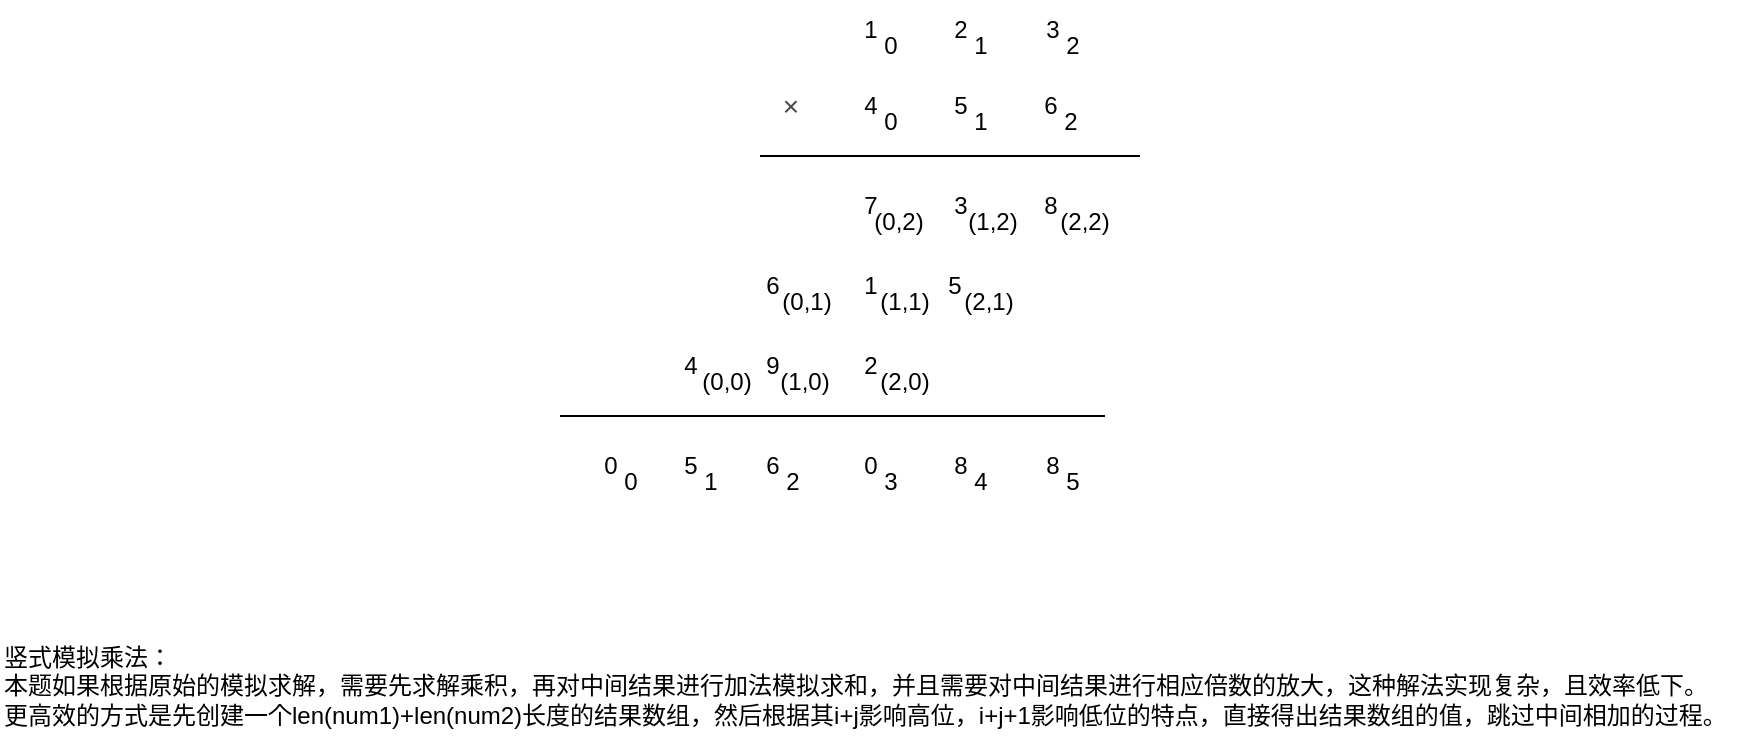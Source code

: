 <mxfile version="28.0.6">
  <diagram name="Page-1" id="Sn3ouR6_pgFDpvM0Edwg">
    <mxGraphModel dx="1678" dy="911" grid="1" gridSize="10" guides="1" tooltips="1" connect="1" arrows="1" fold="1" page="1" pageScale="1" pageWidth="1169" pageHeight="827" background="#ffffff" math="0" shadow="0">
      <root>
        <mxCell id="0" />
        <mxCell id="1" parent="0" />
        <mxCell id="9mqMH0u8qnxwxV-YiKMf-15" value="" style="endArrow=none;html=1;rounded=0;" edge="1" parent="1">
          <mxGeometry width="50" height="50" relative="1" as="geometry">
            <mxPoint x="524" y="305" as="sourcePoint" />
            <mxPoint x="714" y="305" as="targetPoint" />
          </mxGeometry>
        </mxCell>
        <mxCell id="9mqMH0u8qnxwxV-YiKMf-37" value="" style="endArrow=none;html=1;rounded=0;" edge="1" parent="1">
          <mxGeometry width="50" height="50" relative="1" as="geometry">
            <mxPoint x="424" y="435" as="sourcePoint" />
            <mxPoint x="696.5" y="435" as="targetPoint" />
          </mxGeometry>
        </mxCell>
        <mxCell id="9mqMH0u8qnxwxV-YiKMf-43" value="&lt;span style=&quot;color: rgb(71, 71, 71); font-family: Arial, sans-serif; font-size: 14px; text-align: start; text-wrap-mode: wrap; background-color: rgb(255, 255, 255);&quot;&gt;×&lt;/span&gt;" style="text;html=1;align=center;verticalAlign=middle;resizable=0;points=[];autosize=1;strokeColor=none;fillColor=none;" vertex="1" parent="1">
          <mxGeometry x="524" y="265" width="30" height="30" as="geometry" />
        </mxCell>
        <mxCell id="9mqMH0u8qnxwxV-YiKMf-49" value="8" style="text;html=1;align=center;verticalAlign=middle;resizable=0;points=[];autosize=1;strokeColor=none;fillColor=none;" vertex="1" parent="1">
          <mxGeometry x="609" y="445" width="30" height="30" as="geometry" />
        </mxCell>
        <mxCell id="9mqMH0u8qnxwxV-YiKMf-50" value="4" style="text;html=1;align=center;verticalAlign=middle;resizable=0;points=[];autosize=1;strokeColor=none;fillColor=none;" vertex="1" parent="1">
          <mxGeometry x="619" y="453" width="30" height="30" as="geometry" />
        </mxCell>
        <mxCell id="9mqMH0u8qnxwxV-YiKMf-55" value="5" style="text;html=1;align=center;verticalAlign=middle;resizable=0;points=[];autosize=1;strokeColor=none;fillColor=none;container=1;" vertex="1" parent="1">
          <mxGeometry x="474" y="445" width="30" height="30" as="geometry" />
        </mxCell>
        <mxCell id="9mqMH0u8qnxwxV-YiKMf-56" value="1" style="text;html=1;align=center;verticalAlign=middle;resizable=0;points=[];autosize=1;strokeColor=none;fillColor=none;" vertex="1" parent="1">
          <mxGeometry x="484" y="453" width="30" height="30" as="geometry" />
        </mxCell>
        <mxCell id="9mqMH0u8qnxwxV-YiKMf-57" value="6" style="text;html=1;align=center;verticalAlign=middle;resizable=0;points=[];autosize=1;strokeColor=none;fillColor=none;" vertex="1" parent="1">
          <mxGeometry x="514.5" y="445" width="30" height="30" as="geometry" />
        </mxCell>
        <mxCell id="9mqMH0u8qnxwxV-YiKMf-58" value="2" style="text;html=1;align=center;verticalAlign=middle;resizable=0;points=[];autosize=1;strokeColor=none;fillColor=none;container=1;" vertex="1" parent="1">
          <mxGeometry x="524.5" y="453" width="30" height="30" as="geometry" />
        </mxCell>
        <mxCell id="9mqMH0u8qnxwxV-YiKMf-60" value="" style="group" vertex="1" connectable="0" parent="1">
          <mxGeometry x="434" y="445" width="40" height="38" as="geometry" />
        </mxCell>
        <mxCell id="9mqMH0u8qnxwxV-YiKMf-53" value="0" style="text;html=1;align=center;verticalAlign=middle;resizable=0;points=[];autosize=1;strokeColor=none;fillColor=none;" vertex="1" parent="9mqMH0u8qnxwxV-YiKMf-60">
          <mxGeometry width="30" height="30" as="geometry" />
        </mxCell>
        <mxCell id="9mqMH0u8qnxwxV-YiKMf-54" value="0" style="text;html=1;align=center;verticalAlign=middle;resizable=0;points=[];autosize=1;strokeColor=none;fillColor=none;" vertex="1" parent="9mqMH0u8qnxwxV-YiKMf-60">
          <mxGeometry x="10" y="8" width="30" height="30" as="geometry" />
        </mxCell>
        <mxCell id="9mqMH0u8qnxwxV-YiKMf-61" value="" style="group" vertex="1" connectable="0" parent="1">
          <mxGeometry x="564" y="445" width="40" height="38" as="geometry" />
        </mxCell>
        <mxCell id="9mqMH0u8qnxwxV-YiKMf-47" value="0" style="text;html=1;align=center;verticalAlign=middle;resizable=0;points=[];autosize=1;strokeColor=none;fillColor=none;" vertex="1" parent="9mqMH0u8qnxwxV-YiKMf-61">
          <mxGeometry width="30" height="30" as="geometry" />
        </mxCell>
        <mxCell id="9mqMH0u8qnxwxV-YiKMf-48" value="3" style="text;html=1;align=center;verticalAlign=middle;resizable=0;points=[];autosize=1;strokeColor=none;fillColor=none;" vertex="1" parent="9mqMH0u8qnxwxV-YiKMf-61">
          <mxGeometry x="10" y="8" width="30" height="30" as="geometry" />
        </mxCell>
        <mxCell id="9mqMH0u8qnxwxV-YiKMf-62" value="" style="group" vertex="1" connectable="0" parent="1">
          <mxGeometry x="655" y="445" width="40" height="38" as="geometry" />
        </mxCell>
        <mxCell id="9mqMH0u8qnxwxV-YiKMf-51" value="8" style="text;html=1;align=center;verticalAlign=middle;resizable=0;points=[];autosize=1;strokeColor=none;fillColor=none;" vertex="1" parent="9mqMH0u8qnxwxV-YiKMf-62">
          <mxGeometry width="30" height="30" as="geometry" />
        </mxCell>
        <mxCell id="9mqMH0u8qnxwxV-YiKMf-52" value="5" style="text;html=1;align=center;verticalAlign=middle;resizable=0;points=[];autosize=1;strokeColor=none;fillColor=none;" vertex="1" parent="9mqMH0u8qnxwxV-YiKMf-62">
          <mxGeometry x="10" y="8" width="30" height="30" as="geometry" />
        </mxCell>
        <mxCell id="9mqMH0u8qnxwxV-YiKMf-63" value="" style="group" vertex="1" connectable="0" parent="1">
          <mxGeometry x="564" y="227" width="40" height="38" as="geometry" />
        </mxCell>
        <mxCell id="9mqMH0u8qnxwxV-YiKMf-1" value="1" style="text;html=1;align=center;verticalAlign=middle;resizable=0;points=[];autosize=1;strokeColor=none;fillColor=none;" vertex="1" parent="9mqMH0u8qnxwxV-YiKMf-63">
          <mxGeometry width="30" height="30" as="geometry" />
        </mxCell>
        <mxCell id="9mqMH0u8qnxwxV-YiKMf-4" value="0" style="text;html=1;align=center;verticalAlign=middle;resizable=0;points=[];autosize=1;strokeColor=none;fillColor=none;" vertex="1" parent="9mqMH0u8qnxwxV-YiKMf-63">
          <mxGeometry x="10" y="8" width="30" height="30" as="geometry" />
        </mxCell>
        <mxCell id="9mqMH0u8qnxwxV-YiKMf-64" value="" style="group" vertex="1" connectable="0" parent="1">
          <mxGeometry x="609" y="227" width="40" height="38" as="geometry" />
        </mxCell>
        <mxCell id="9mqMH0u8qnxwxV-YiKMf-5" value="2" style="text;html=1;align=center;verticalAlign=middle;resizable=0;points=[];autosize=1;strokeColor=none;fillColor=none;" vertex="1" parent="9mqMH0u8qnxwxV-YiKMf-64">
          <mxGeometry width="30" height="30" as="geometry" />
        </mxCell>
        <mxCell id="9mqMH0u8qnxwxV-YiKMf-6" value="1" style="text;html=1;align=center;verticalAlign=middle;resizable=0;points=[];autosize=1;strokeColor=none;fillColor=none;" vertex="1" parent="9mqMH0u8qnxwxV-YiKMf-64">
          <mxGeometry x="10" y="8" width="30" height="30" as="geometry" />
        </mxCell>
        <mxCell id="9mqMH0u8qnxwxV-YiKMf-65" value="" style="group" vertex="1" connectable="0" parent="1">
          <mxGeometry x="655" y="227" width="40" height="38" as="geometry" />
        </mxCell>
        <mxCell id="9mqMH0u8qnxwxV-YiKMf-7" value="3" style="text;html=1;align=center;verticalAlign=middle;resizable=0;points=[];autosize=1;strokeColor=none;fillColor=none;" vertex="1" parent="9mqMH0u8qnxwxV-YiKMf-65">
          <mxGeometry width="30" height="30" as="geometry" />
        </mxCell>
        <mxCell id="9mqMH0u8qnxwxV-YiKMf-8" value="2" style="text;html=1;align=center;verticalAlign=middle;resizable=0;points=[];autosize=1;strokeColor=none;fillColor=none;" vertex="1" parent="9mqMH0u8qnxwxV-YiKMf-65">
          <mxGeometry x="10" y="8" width="30" height="30" as="geometry" />
        </mxCell>
        <mxCell id="9mqMH0u8qnxwxV-YiKMf-66" value="" style="group" vertex="1" connectable="0" parent="1">
          <mxGeometry x="654" y="265" width="40" height="38" as="geometry" />
        </mxCell>
        <mxCell id="9mqMH0u8qnxwxV-YiKMf-13" value="6" style="text;html=1;align=center;verticalAlign=middle;resizable=0;points=[];autosize=1;strokeColor=none;fillColor=none;" vertex="1" parent="9mqMH0u8qnxwxV-YiKMf-66">
          <mxGeometry width="30" height="30" as="geometry" />
        </mxCell>
        <mxCell id="9mqMH0u8qnxwxV-YiKMf-14" value="2" style="text;html=1;align=center;verticalAlign=middle;resizable=0;points=[];autosize=1;strokeColor=none;fillColor=none;" vertex="1" parent="9mqMH0u8qnxwxV-YiKMf-66">
          <mxGeometry x="10" y="8" width="30" height="30" as="geometry" />
        </mxCell>
        <mxCell id="9mqMH0u8qnxwxV-YiKMf-67" value="" style="group" vertex="1" connectable="0" parent="1">
          <mxGeometry x="609" y="265" width="40" height="38" as="geometry" />
        </mxCell>
        <mxCell id="9mqMH0u8qnxwxV-YiKMf-11" value="5" style="text;html=1;align=center;verticalAlign=middle;resizable=0;points=[];autosize=1;strokeColor=none;fillColor=none;" vertex="1" parent="9mqMH0u8qnxwxV-YiKMf-67">
          <mxGeometry width="30" height="30" as="geometry" />
        </mxCell>
        <mxCell id="9mqMH0u8qnxwxV-YiKMf-12" value="1" style="text;html=1;align=center;verticalAlign=middle;resizable=0;points=[];autosize=1;strokeColor=none;fillColor=none;" vertex="1" parent="9mqMH0u8qnxwxV-YiKMf-67">
          <mxGeometry x="10" y="8" width="30" height="30" as="geometry" />
        </mxCell>
        <mxCell id="9mqMH0u8qnxwxV-YiKMf-68" value="" style="group" vertex="1" connectable="0" parent="1">
          <mxGeometry x="564" y="265" width="40" height="38" as="geometry" />
        </mxCell>
        <mxCell id="9mqMH0u8qnxwxV-YiKMf-9" value="4" style="text;html=1;align=center;verticalAlign=middle;resizable=0;points=[];autosize=1;strokeColor=none;fillColor=none;" vertex="1" parent="9mqMH0u8qnxwxV-YiKMf-68">
          <mxGeometry width="30" height="30" as="geometry" />
        </mxCell>
        <mxCell id="9mqMH0u8qnxwxV-YiKMf-10" value="0" style="text;html=1;align=center;verticalAlign=middle;resizable=0;points=[];autosize=1;strokeColor=none;fillColor=none;" vertex="1" parent="9mqMH0u8qnxwxV-YiKMf-68">
          <mxGeometry x="10" y="8" width="30" height="30" as="geometry" />
        </mxCell>
        <mxCell id="9mqMH0u8qnxwxV-YiKMf-69" value="" style="group" vertex="1" connectable="0" parent="1">
          <mxGeometry x="564" y="315" width="54" height="38" as="geometry" />
        </mxCell>
        <mxCell id="9mqMH0u8qnxwxV-YiKMf-16" value="7" style="text;html=1;align=center;verticalAlign=middle;resizable=0;points=[];autosize=1;strokeColor=none;fillColor=none;" vertex="1" parent="9mqMH0u8qnxwxV-YiKMf-69">
          <mxGeometry width="30" height="30" as="geometry" />
        </mxCell>
        <mxCell id="9mqMH0u8qnxwxV-YiKMf-17" value="(0,2)" style="text;html=1;align=center;verticalAlign=middle;resizable=0;points=[];autosize=1;strokeColor=none;fillColor=none;" vertex="1" parent="9mqMH0u8qnxwxV-YiKMf-69">
          <mxGeometry x="4" y="8" width="50" height="30" as="geometry" />
        </mxCell>
        <mxCell id="9mqMH0u8qnxwxV-YiKMf-70" value="" style="group" vertex="1" connectable="0" parent="1">
          <mxGeometry x="609" y="315" width="56" height="38" as="geometry" />
        </mxCell>
        <mxCell id="9mqMH0u8qnxwxV-YiKMf-18" value="3" style="text;html=1;align=center;verticalAlign=middle;resizable=0;points=[];autosize=1;strokeColor=none;fillColor=none;" vertex="1" parent="9mqMH0u8qnxwxV-YiKMf-70">
          <mxGeometry width="30" height="30" as="geometry" />
        </mxCell>
        <mxCell id="9mqMH0u8qnxwxV-YiKMf-19" value="(1,2)" style="text;html=1;align=center;verticalAlign=middle;resizable=0;points=[];autosize=1;strokeColor=none;fillColor=none;" vertex="1" parent="9mqMH0u8qnxwxV-YiKMf-70">
          <mxGeometry x="6" y="8" width="50" height="30" as="geometry" />
        </mxCell>
        <mxCell id="9mqMH0u8qnxwxV-YiKMf-71" value="" style="group" vertex="1" connectable="0" parent="1">
          <mxGeometry x="654" y="315" width="57" height="38" as="geometry" />
        </mxCell>
        <mxCell id="9mqMH0u8qnxwxV-YiKMf-20" value="8" style="text;html=1;align=center;verticalAlign=middle;resizable=0;points=[];autosize=1;strokeColor=none;fillColor=none;" vertex="1" parent="9mqMH0u8qnxwxV-YiKMf-71">
          <mxGeometry width="30" height="30" as="geometry" />
        </mxCell>
        <mxCell id="9mqMH0u8qnxwxV-YiKMf-21" value="(2,2)" style="text;html=1;align=center;verticalAlign=middle;resizable=0;points=[];autosize=1;strokeColor=none;fillColor=none;" vertex="1" parent="9mqMH0u8qnxwxV-YiKMf-71">
          <mxGeometry x="7" y="8" width="50" height="30" as="geometry" />
        </mxCell>
        <mxCell id="9mqMH0u8qnxwxV-YiKMf-72" value="" style="group" vertex="1" connectable="0" parent="1">
          <mxGeometry x="514.5" y="355" width="57" height="38" as="geometry" />
        </mxCell>
        <mxCell id="9mqMH0u8qnxwxV-YiKMf-25" value="6" style="text;html=1;align=center;verticalAlign=middle;resizable=0;points=[];autosize=1;strokeColor=none;fillColor=none;" vertex="1" parent="9mqMH0u8qnxwxV-YiKMf-72">
          <mxGeometry width="30" height="30" as="geometry" />
        </mxCell>
        <mxCell id="9mqMH0u8qnxwxV-YiKMf-26" value="(0,1)" style="text;html=1;align=center;verticalAlign=middle;resizable=0;points=[];autosize=1;strokeColor=none;fillColor=none;" vertex="1" parent="9mqMH0u8qnxwxV-YiKMf-72">
          <mxGeometry x="7" y="8" width="50" height="30" as="geometry" />
        </mxCell>
        <mxCell id="9mqMH0u8qnxwxV-YiKMf-73" value="" style="group" vertex="1" connectable="0" parent="1">
          <mxGeometry x="474" y="395" width="58" height="38" as="geometry" />
        </mxCell>
        <mxCell id="9mqMH0u8qnxwxV-YiKMf-31" value="4" style="text;html=1;align=center;verticalAlign=middle;resizable=0;points=[];autosize=1;strokeColor=none;fillColor=none;" vertex="1" parent="9mqMH0u8qnxwxV-YiKMf-73">
          <mxGeometry width="30" height="30" as="geometry" />
        </mxCell>
        <mxCell id="9mqMH0u8qnxwxV-YiKMf-32" value="(0,0)" style="text;html=1;align=center;verticalAlign=middle;resizable=0;points=[];autosize=1;strokeColor=none;fillColor=none;" vertex="1" parent="9mqMH0u8qnxwxV-YiKMf-73">
          <mxGeometry x="8" y="8" width="50" height="30" as="geometry" />
        </mxCell>
        <mxCell id="9mqMH0u8qnxwxV-YiKMf-74" value="" style="group" vertex="1" connectable="0" parent="1">
          <mxGeometry x="606" y="355" width="57" height="38" as="geometry" />
        </mxCell>
        <mxCell id="9mqMH0u8qnxwxV-YiKMf-29" value="5" style="text;html=1;align=center;verticalAlign=middle;resizable=0;points=[];autosize=1;strokeColor=none;fillColor=none;" vertex="1" parent="9mqMH0u8qnxwxV-YiKMf-74">
          <mxGeometry width="30" height="30" as="geometry" />
        </mxCell>
        <mxCell id="9mqMH0u8qnxwxV-YiKMf-30" value="(2,1)" style="text;html=1;align=center;verticalAlign=middle;resizable=0;points=[];autosize=1;strokeColor=none;fillColor=none;" vertex="1" parent="9mqMH0u8qnxwxV-YiKMf-74">
          <mxGeometry x="7" y="8" width="50" height="30" as="geometry" />
        </mxCell>
        <mxCell id="9mqMH0u8qnxwxV-YiKMf-75" value="" style="group" vertex="1" connectable="0" parent="1">
          <mxGeometry x="564" y="395" width="57" height="38" as="geometry" />
        </mxCell>
        <mxCell id="9mqMH0u8qnxwxV-YiKMf-35" value="2" style="text;html=1;align=center;verticalAlign=middle;resizable=0;points=[];autosize=1;strokeColor=none;fillColor=none;" vertex="1" parent="9mqMH0u8qnxwxV-YiKMf-75">
          <mxGeometry width="30" height="30" as="geometry" />
        </mxCell>
        <mxCell id="9mqMH0u8qnxwxV-YiKMf-36" value="(2,0)" style="text;html=1;align=center;verticalAlign=middle;resizable=0;points=[];autosize=1;strokeColor=none;fillColor=none;" vertex="1" parent="9mqMH0u8qnxwxV-YiKMf-75">
          <mxGeometry x="7" y="8" width="50" height="30" as="geometry" />
        </mxCell>
        <mxCell id="9mqMH0u8qnxwxV-YiKMf-76" value="" style="group" vertex="1" connectable="0" parent="1">
          <mxGeometry x="514.5" y="395" width="56" height="38" as="geometry" />
        </mxCell>
        <mxCell id="9mqMH0u8qnxwxV-YiKMf-33" value="9" style="text;html=1;align=center;verticalAlign=middle;resizable=0;points=[];autosize=1;strokeColor=none;fillColor=none;" vertex="1" parent="9mqMH0u8qnxwxV-YiKMf-76">
          <mxGeometry width="30" height="30" as="geometry" />
        </mxCell>
        <mxCell id="9mqMH0u8qnxwxV-YiKMf-34" value="(1,0)" style="text;html=1;align=center;verticalAlign=middle;resizable=0;points=[];autosize=1;strokeColor=none;fillColor=none;" vertex="1" parent="9mqMH0u8qnxwxV-YiKMf-76">
          <mxGeometry x="6" y="8" width="50" height="30" as="geometry" />
        </mxCell>
        <mxCell id="9mqMH0u8qnxwxV-YiKMf-77" value="" style="group" vertex="1" connectable="0" parent="1">
          <mxGeometry x="564" y="355" width="57" height="38" as="geometry" />
        </mxCell>
        <mxCell id="9mqMH0u8qnxwxV-YiKMf-27" value="1" style="text;html=1;align=center;verticalAlign=middle;resizable=0;points=[];autosize=1;strokeColor=none;fillColor=none;" vertex="1" parent="9mqMH0u8qnxwxV-YiKMf-77">
          <mxGeometry width="30" height="30" as="geometry" />
        </mxCell>
        <mxCell id="9mqMH0u8qnxwxV-YiKMf-28" value="(1,1)" style="text;html=1;align=center;verticalAlign=middle;resizable=0;points=[];autosize=1;strokeColor=none;fillColor=none;" vertex="1" parent="9mqMH0u8qnxwxV-YiKMf-77">
          <mxGeometry x="7" y="8" width="50" height="30" as="geometry" />
        </mxCell>
        <mxCell id="9mqMH0u8qnxwxV-YiKMf-78" value="竖式模拟乘法：&lt;div&gt;本题如果根据原始的模拟求解，需要先求解乘积，再对中间结果进行加法模拟求和，并且需要对中间结果进行相应倍数的放大，这种解法实现复杂，且效率低下。&lt;/div&gt;&lt;div&gt;更高效的方式是先创建一个len(num1)+len(num2)长度的结果数组，然后根据其i+j影响高位，i+j+1影响低位的特点，直接得出结果数组的值，跳过中间相加的过程。&lt;/div&gt;" style="text;html=1;align=left;verticalAlign=middle;resizable=0;points=[];autosize=1;strokeColor=none;fillColor=none;" vertex="1" parent="1">
          <mxGeometry x="144" y="540" width="880" height="60" as="geometry" />
        </mxCell>
      </root>
    </mxGraphModel>
  </diagram>
</mxfile>

